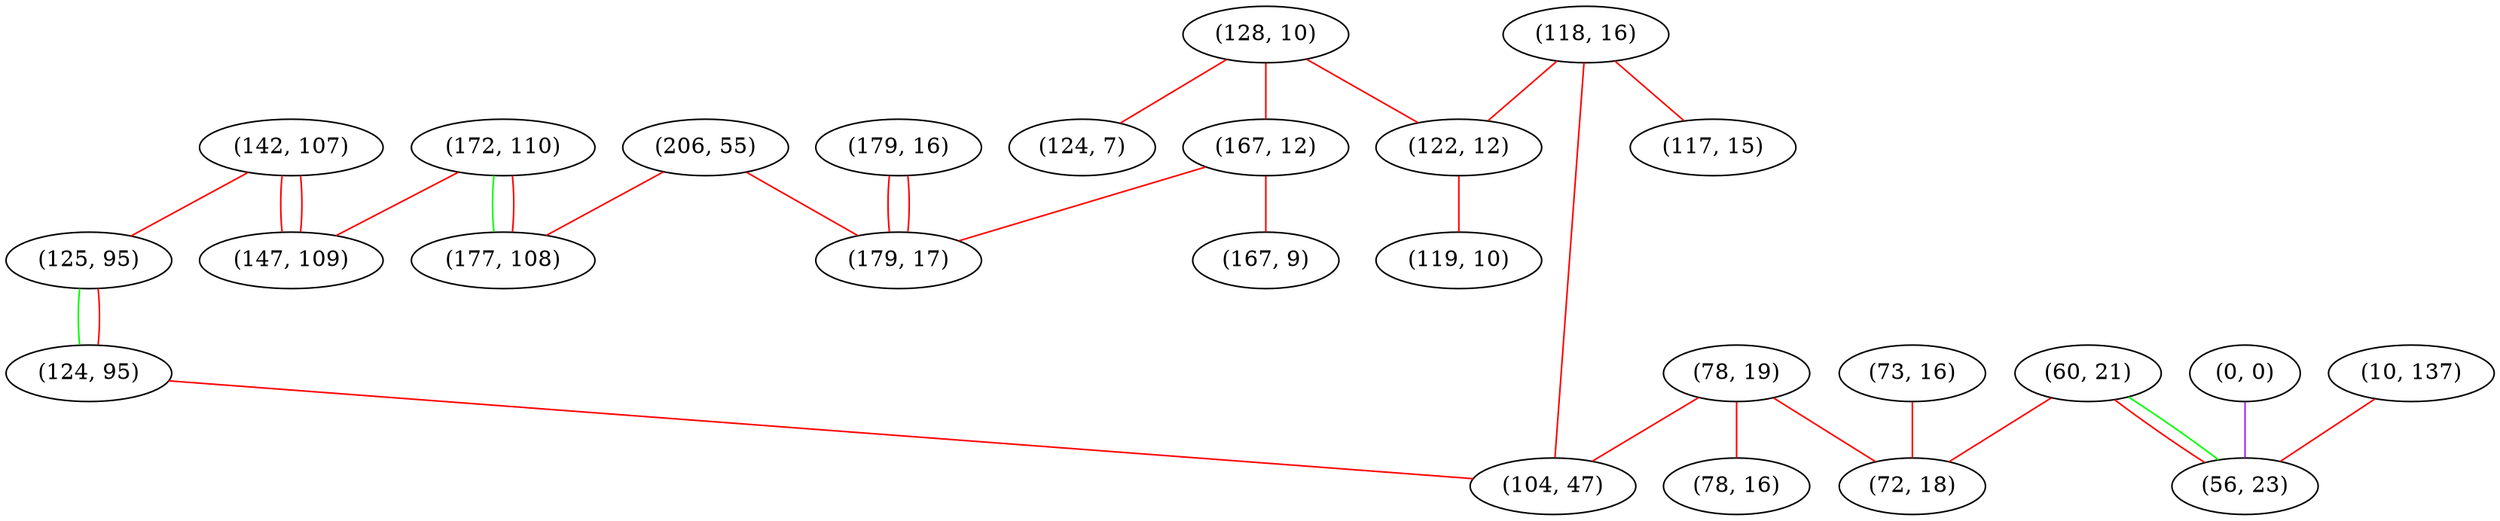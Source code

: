 graph "" {
"(142, 107)";
"(172, 110)";
"(78, 19)";
"(118, 16)";
"(60, 21)";
"(73, 16)";
"(0, 0)";
"(128, 10)";
"(122, 12)";
"(78, 16)";
"(119, 10)";
"(167, 12)";
"(179, 16)";
"(72, 18)";
"(147, 109)";
"(124, 7)";
"(10, 137)";
"(117, 15)";
"(125, 95)";
"(56, 23)";
"(206, 55)";
"(124, 95)";
"(179, 17)";
"(177, 108)";
"(104, 47)";
"(167, 9)";
"(142, 107)" -- "(125, 95)"  [color=red, key=0, weight=1];
"(142, 107)" -- "(147, 109)"  [color=red, key=0, weight=1];
"(142, 107)" -- "(147, 109)"  [color=red, key=1, weight=1];
"(172, 110)" -- "(177, 108)"  [color=green, key=0, weight=2];
"(172, 110)" -- "(177, 108)"  [color=red, key=1, weight=1];
"(172, 110)" -- "(147, 109)"  [color=red, key=0, weight=1];
"(78, 19)" -- "(72, 18)"  [color=red, key=0, weight=1];
"(78, 19)" -- "(104, 47)"  [color=red, key=0, weight=1];
"(78, 19)" -- "(78, 16)"  [color=red, key=0, weight=1];
"(118, 16)" -- "(117, 15)"  [color=red, key=0, weight=1];
"(118, 16)" -- "(122, 12)"  [color=red, key=0, weight=1];
"(118, 16)" -- "(104, 47)"  [color=red, key=0, weight=1];
"(60, 21)" -- "(72, 18)"  [color=red, key=0, weight=1];
"(60, 21)" -- "(56, 23)"  [color=red, key=0, weight=1];
"(60, 21)" -- "(56, 23)"  [color=green, key=1, weight=2];
"(73, 16)" -- "(72, 18)"  [color=red, key=0, weight=1];
"(0, 0)" -- "(56, 23)"  [color=purple, key=0, weight=4];
"(128, 10)" -- "(167, 12)"  [color=red, key=0, weight=1];
"(128, 10)" -- "(124, 7)"  [color=red, key=0, weight=1];
"(128, 10)" -- "(122, 12)"  [color=red, key=0, weight=1];
"(122, 12)" -- "(119, 10)"  [color=red, key=0, weight=1];
"(167, 12)" -- "(179, 17)"  [color=red, key=0, weight=1];
"(167, 12)" -- "(167, 9)"  [color=red, key=0, weight=1];
"(179, 16)" -- "(179, 17)"  [color=red, key=0, weight=1];
"(179, 16)" -- "(179, 17)"  [color=red, key=1, weight=1];
"(10, 137)" -- "(56, 23)"  [color=red, key=0, weight=1];
"(125, 95)" -- "(124, 95)"  [color=green, key=0, weight=2];
"(125, 95)" -- "(124, 95)"  [color=red, key=1, weight=1];
"(206, 55)" -- "(179, 17)"  [color=red, key=0, weight=1];
"(206, 55)" -- "(177, 108)"  [color=red, key=0, weight=1];
"(124, 95)" -- "(104, 47)"  [color=red, key=0, weight=1];
}
